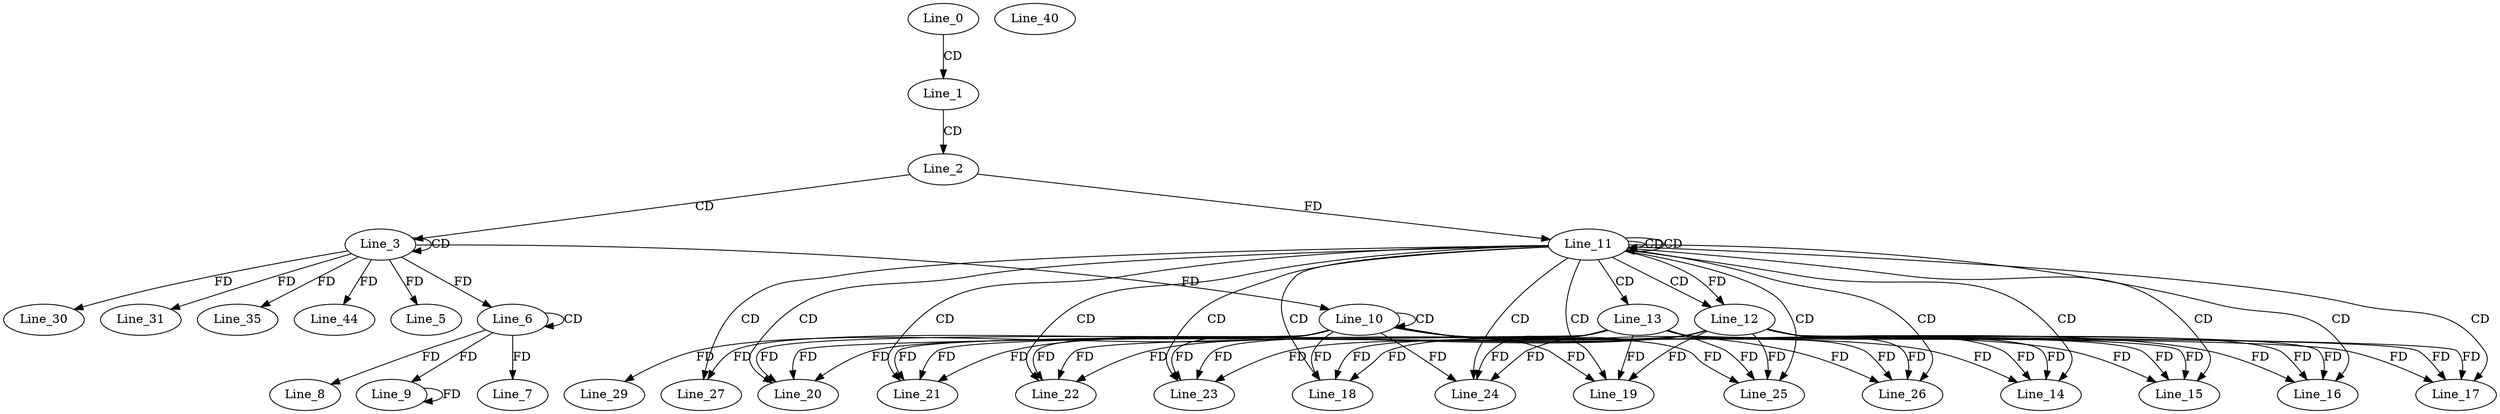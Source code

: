 digraph G {
  Line_0;
  Line_1;
  Line_2;
  Line_3;
  Line_3;
  Line_5;
  Line_6;
  Line_6;
  Line_7;
  Line_8;
  Line_9;
  Line_10;
  Line_10;
  Line_11;
  Line_11;
  Line_11;
  Line_11;
  Line_12;
  Line_12;
  Line_13;
  Line_14;
  Line_14;
  Line_14;
  Line_15;
  Line_15;
  Line_15;
  Line_16;
  Line_16;
  Line_16;
  Line_16;
  Line_17;
  Line_17;
  Line_17;
  Line_18;
  Line_18;
  Line_18;
  Line_18;
  Line_19;
  Line_19;
  Line_19;
  Line_20;
  Line_20;
  Line_20;
  Line_21;
  Line_21;
  Line_21;
  Line_22;
  Line_22;
  Line_22;
  Line_23;
  Line_23;
  Line_23;
  Line_24;
  Line_24;
  Line_24;
  Line_25;
  Line_25;
  Line_25;
  Line_26;
  Line_26;
  Line_26;
  Line_26;
  Line_27;
  Line_29;
  Line_30;
  Line_31;
  Line_35;
  Line_40;
  Line_44;
  Line_0 -> Line_1 [ label="CD" ];
  Line_1 -> Line_2 [ label="CD" ];
  Line_2 -> Line_3 [ label="CD" ];
  Line_3 -> Line_3 [ label="CD" ];
  Line_3 -> Line_5 [ label="FD" ];
  Line_6 -> Line_6 [ label="CD" ];
  Line_3 -> Line_6 [ label="FD" ];
  Line_6 -> Line_7 [ label="FD" ];
  Line_6 -> Line_8 [ label="FD" ];
  Line_6 -> Line_9 [ label="FD" ];
  Line_9 -> Line_9 [ label="FD" ];
  Line_10 -> Line_10 [ label="CD" ];
  Line_3 -> Line_10 [ label="FD" ];
  Line_11 -> Line_11 [ label="CD" ];
  Line_11 -> Line_11 [ label="CD" ];
  Line_2 -> Line_11 [ label="FD" ];
  Line_11 -> Line_12 [ label="CD" ];
  Line_11 -> Line_12 [ label="FD" ];
  Line_11 -> Line_13 [ label="CD" ];
  Line_11 -> Line_14 [ label="CD" ];
  Line_10 -> Line_14 [ label="FD" ];
  Line_13 -> Line_14 [ label="FD" ];
  Line_12 -> Line_14 [ label="FD" ];
  Line_11 -> Line_15 [ label="CD" ];
  Line_10 -> Line_15 [ label="FD" ];
  Line_13 -> Line_15 [ label="FD" ];
  Line_12 -> Line_15 [ label="FD" ];
  Line_11 -> Line_16 [ label="CD" ];
  Line_10 -> Line_16 [ label="FD" ];
  Line_13 -> Line_16 [ label="FD" ];
  Line_12 -> Line_16 [ label="FD" ];
  Line_11 -> Line_17 [ label="CD" ];
  Line_10 -> Line_17 [ label="FD" ];
  Line_13 -> Line_17 [ label="FD" ];
  Line_12 -> Line_17 [ label="FD" ];
  Line_11 -> Line_18 [ label="CD" ];
  Line_10 -> Line_18 [ label="FD" ];
  Line_13 -> Line_18 [ label="FD" ];
  Line_12 -> Line_18 [ label="FD" ];
  Line_11 -> Line_19 [ label="CD" ];
  Line_10 -> Line_19 [ label="FD" ];
  Line_13 -> Line_19 [ label="FD" ];
  Line_12 -> Line_19 [ label="FD" ];
  Line_11 -> Line_20 [ label="CD" ];
  Line_10 -> Line_20 [ label="FD" ];
  Line_13 -> Line_20 [ label="FD" ];
  Line_12 -> Line_20 [ label="FD" ];
  Line_11 -> Line_21 [ label="CD" ];
  Line_10 -> Line_21 [ label="FD" ];
  Line_13 -> Line_21 [ label="FD" ];
  Line_12 -> Line_21 [ label="FD" ];
  Line_11 -> Line_22 [ label="CD" ];
  Line_10 -> Line_22 [ label="FD" ];
  Line_13 -> Line_22 [ label="FD" ];
  Line_12 -> Line_22 [ label="FD" ];
  Line_11 -> Line_23 [ label="CD" ];
  Line_10 -> Line_23 [ label="FD" ];
  Line_13 -> Line_23 [ label="FD" ];
  Line_12 -> Line_23 [ label="FD" ];
  Line_11 -> Line_24 [ label="CD" ];
  Line_10 -> Line_24 [ label="FD" ];
  Line_13 -> Line_24 [ label="FD" ];
  Line_12 -> Line_24 [ label="FD" ];
  Line_11 -> Line_25 [ label="CD" ];
  Line_10 -> Line_25 [ label="FD" ];
  Line_13 -> Line_25 [ label="FD" ];
  Line_12 -> Line_25 [ label="FD" ];
  Line_11 -> Line_26 [ label="CD" ];
  Line_10 -> Line_26 [ label="FD" ];
  Line_13 -> Line_26 [ label="FD" ];
  Line_12 -> Line_26 [ label="FD" ];
  Line_11 -> Line_27 [ label="CD" ];
  Line_10 -> Line_27 [ label="FD" ];
  Line_10 -> Line_29 [ label="FD" ];
  Line_3 -> Line_30 [ label="FD" ];
  Line_3 -> Line_31 [ label="FD" ];
  Line_3 -> Line_35 [ label="FD" ];
  Line_3 -> Line_44 [ label="FD" ];
}
